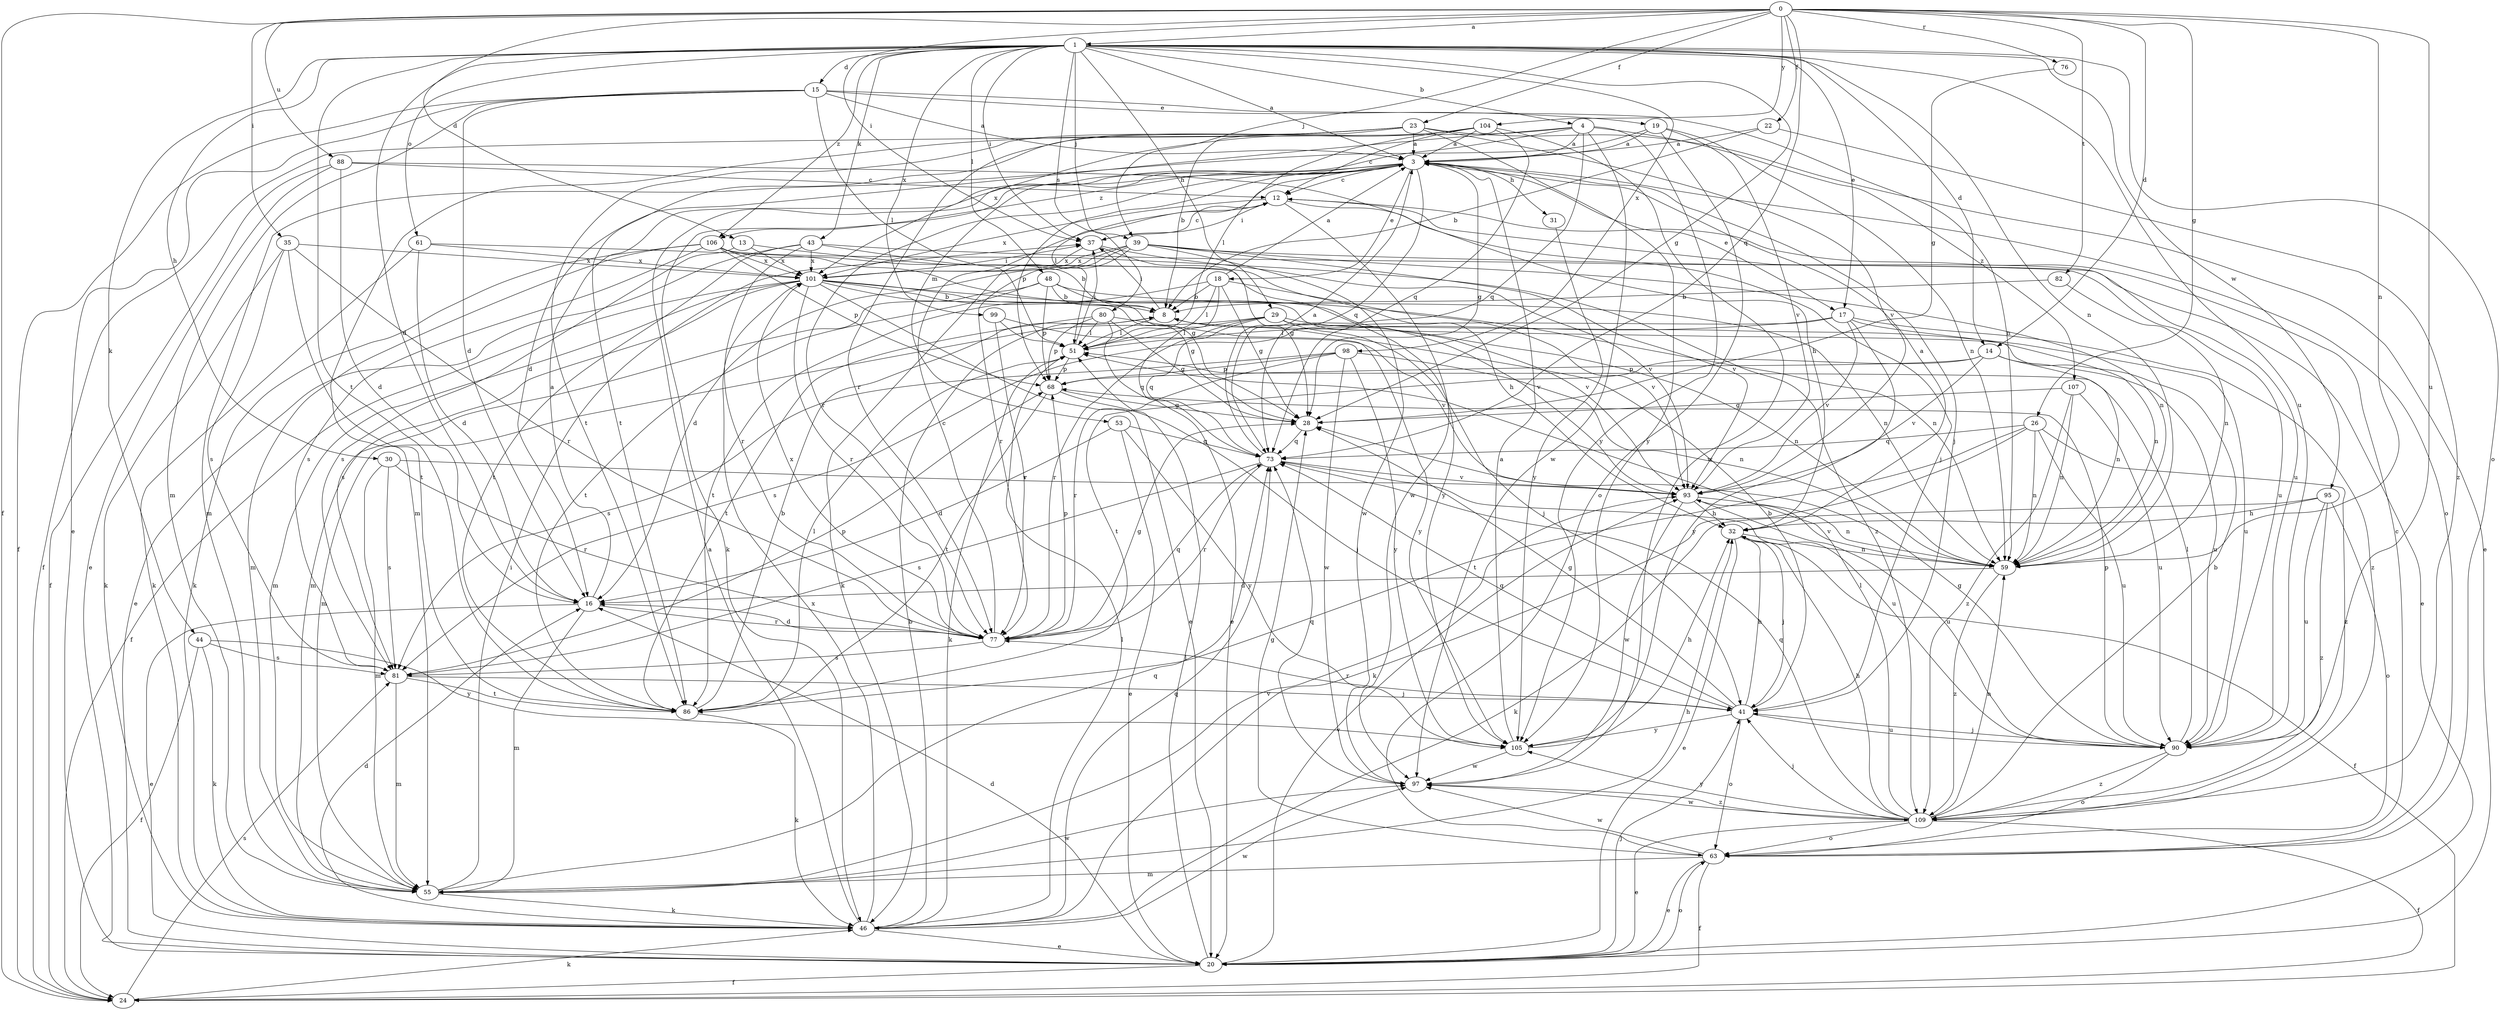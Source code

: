 strict digraph  {
0;
1;
3;
4;
8;
12;
13;
14;
15;
16;
17;
18;
19;
20;
22;
23;
24;
26;
28;
29;
30;
31;
32;
35;
37;
39;
41;
43;
44;
46;
48;
51;
53;
55;
59;
61;
63;
68;
73;
76;
77;
80;
81;
82;
86;
88;
90;
93;
95;
97;
98;
99;
101;
104;
105;
106;
107;
109;
0 -> 1  [label=a];
0 -> 13  [label=d];
0 -> 14  [label=d];
0 -> 22  [label=f];
0 -> 23  [label=f];
0 -> 24  [label=f];
0 -> 26  [label=g];
0 -> 35  [label=i];
0 -> 37  [label=i];
0 -> 39  [label=j];
0 -> 59  [label=n];
0 -> 73  [label=q];
0 -> 76  [label=r];
0 -> 82  [label=t];
0 -> 88  [label=u];
0 -> 90  [label=u];
0 -> 104  [label=y];
1 -> 3  [label=a];
1 -> 4  [label=b];
1 -> 14  [label=d];
1 -> 15  [label=d];
1 -> 16  [label=d];
1 -> 17  [label=e];
1 -> 28  [label=g];
1 -> 29  [label=h];
1 -> 30  [label=h];
1 -> 37  [label=i];
1 -> 39  [label=j];
1 -> 43  [label=k];
1 -> 44  [label=k];
1 -> 48  [label=l];
1 -> 59  [label=n];
1 -> 61  [label=o];
1 -> 63  [label=o];
1 -> 80  [label=s];
1 -> 86  [label=t];
1 -> 90  [label=u];
1 -> 95  [label=w];
1 -> 98  [label=x];
1 -> 99  [label=x];
1 -> 106  [label=z];
3 -> 12  [label=c];
3 -> 17  [label=e];
3 -> 18  [label=e];
3 -> 28  [label=g];
3 -> 31  [label=h];
3 -> 41  [label=j];
3 -> 46  [label=k];
3 -> 51  [label=l];
3 -> 63  [label=o];
3 -> 68  [label=p];
3 -> 73  [label=q];
3 -> 77  [label=r];
3 -> 106  [label=z];
4 -> 3  [label=a];
4 -> 16  [label=d];
4 -> 24  [label=f];
4 -> 53  [label=m];
4 -> 73  [label=q];
4 -> 97  [label=w];
4 -> 105  [label=y];
4 -> 107  [label=z];
8 -> 37  [label=i];
8 -> 51  [label=l];
12 -> 37  [label=i];
12 -> 41  [label=j];
12 -> 90  [label=u];
12 -> 97  [label=w];
12 -> 101  [label=x];
13 -> 8  [label=b];
13 -> 81  [label=s];
13 -> 101  [label=x];
14 -> 59  [label=n];
14 -> 68  [label=p];
14 -> 86  [label=t];
14 -> 90  [label=u];
14 -> 93  [label=v];
15 -> 3  [label=a];
15 -> 16  [label=d];
15 -> 19  [label=e];
15 -> 20  [label=e];
15 -> 24  [label=f];
15 -> 51  [label=l];
15 -> 55  [label=m];
15 -> 59  [label=n];
16 -> 3  [label=a];
16 -> 20  [label=e];
16 -> 55  [label=m];
16 -> 77  [label=r];
17 -> 51  [label=l];
17 -> 59  [label=n];
17 -> 81  [label=s];
17 -> 93  [label=v];
17 -> 105  [label=y];
17 -> 109  [label=z];
18 -> 3  [label=a];
18 -> 8  [label=b];
18 -> 20  [label=e];
18 -> 28  [label=g];
18 -> 51  [label=l];
18 -> 86  [label=t];
18 -> 93  [label=v];
19 -> 3  [label=a];
19 -> 55  [label=m];
19 -> 59  [label=n];
19 -> 63  [label=o];
19 -> 93  [label=v];
20 -> 16  [label=d];
20 -> 24  [label=f];
20 -> 41  [label=j];
20 -> 51  [label=l];
20 -> 63  [label=o];
20 -> 93  [label=v];
22 -> 3  [label=a];
22 -> 8  [label=b];
22 -> 109  [label=z];
23 -> 3  [label=a];
23 -> 8  [label=b];
23 -> 20  [label=e];
23 -> 55  [label=m];
23 -> 77  [label=r];
23 -> 86  [label=t];
23 -> 93  [label=v];
23 -> 105  [label=y];
24 -> 46  [label=k];
24 -> 81  [label=s];
26 -> 46  [label=k];
26 -> 59  [label=n];
26 -> 73  [label=q];
26 -> 86  [label=t];
26 -> 90  [label=u];
26 -> 109  [label=z];
28 -> 73  [label=q];
29 -> 41  [label=j];
29 -> 51  [label=l];
29 -> 55  [label=m];
29 -> 59  [label=n];
29 -> 73  [label=q];
29 -> 77  [label=r];
29 -> 90  [label=u];
30 -> 55  [label=m];
30 -> 77  [label=r];
30 -> 81  [label=s];
30 -> 93  [label=v];
31 -> 105  [label=y];
32 -> 3  [label=a];
32 -> 20  [label=e];
32 -> 24  [label=f];
32 -> 41  [label=j];
32 -> 59  [label=n];
35 -> 46  [label=k];
35 -> 77  [label=r];
35 -> 81  [label=s];
35 -> 86  [label=t];
35 -> 101  [label=x];
37 -> 12  [label=c];
37 -> 28  [label=g];
37 -> 93  [label=v];
37 -> 101  [label=x];
39 -> 16  [label=d];
39 -> 20  [label=e];
39 -> 46  [label=k];
39 -> 59  [label=n];
39 -> 77  [label=r];
39 -> 93  [label=v];
39 -> 97  [label=w];
39 -> 101  [label=x];
41 -> 8  [label=b];
41 -> 28  [label=g];
41 -> 32  [label=h];
41 -> 63  [label=o];
41 -> 73  [label=q];
41 -> 77  [label=r];
41 -> 90  [label=u];
41 -> 105  [label=y];
43 -> 20  [label=e];
43 -> 32  [label=h];
43 -> 77  [label=r];
43 -> 86  [label=t];
43 -> 90  [label=u];
43 -> 101  [label=x];
44 -> 24  [label=f];
44 -> 46  [label=k];
44 -> 81  [label=s];
44 -> 105  [label=y];
46 -> 3  [label=a];
46 -> 8  [label=b];
46 -> 16  [label=d];
46 -> 20  [label=e];
46 -> 51  [label=l];
46 -> 73  [label=q];
46 -> 97  [label=w];
46 -> 101  [label=x];
48 -> 8  [label=b];
48 -> 55  [label=m];
48 -> 59  [label=n];
48 -> 68  [label=p];
48 -> 86  [label=t];
48 -> 93  [label=v];
51 -> 37  [label=i];
51 -> 46  [label=k];
51 -> 68  [label=p];
53 -> 16  [label=d];
53 -> 20  [label=e];
53 -> 73  [label=q];
53 -> 105  [label=y];
55 -> 32  [label=h];
55 -> 37  [label=i];
55 -> 46  [label=k];
55 -> 73  [label=q];
55 -> 93  [label=v];
55 -> 97  [label=w];
59 -> 16  [label=d];
59 -> 93  [label=v];
59 -> 109  [label=z];
61 -> 16  [label=d];
61 -> 28  [label=g];
61 -> 46  [label=k];
61 -> 101  [label=x];
63 -> 12  [label=c];
63 -> 20  [label=e];
63 -> 24  [label=f];
63 -> 28  [label=g];
63 -> 55  [label=m];
63 -> 97  [label=w];
68 -> 28  [label=g];
68 -> 41  [label=j];
68 -> 86  [label=t];
73 -> 3  [label=a];
73 -> 77  [label=r];
73 -> 81  [label=s];
73 -> 90  [label=u];
73 -> 93  [label=v];
76 -> 28  [label=g];
77 -> 12  [label=c];
77 -> 16  [label=d];
77 -> 28  [label=g];
77 -> 68  [label=p];
77 -> 73  [label=q];
77 -> 81  [label=s];
77 -> 101  [label=x];
80 -> 28  [label=g];
80 -> 51  [label=l];
80 -> 68  [label=p];
80 -> 73  [label=q];
80 -> 86  [label=t];
80 -> 105  [label=y];
81 -> 41  [label=j];
81 -> 55  [label=m];
81 -> 68  [label=p];
81 -> 86  [label=t];
82 -> 8  [label=b];
82 -> 59  [label=n];
86 -> 8  [label=b];
86 -> 46  [label=k];
86 -> 51  [label=l];
88 -> 12  [label=c];
88 -> 16  [label=d];
88 -> 20  [label=e];
88 -> 24  [label=f];
88 -> 32  [label=h];
90 -> 28  [label=g];
90 -> 41  [label=j];
90 -> 51  [label=l];
90 -> 63  [label=o];
90 -> 68  [label=p];
90 -> 109  [label=z];
93 -> 32  [label=h];
93 -> 59  [label=n];
93 -> 90  [label=u];
93 -> 97  [label=w];
95 -> 32  [label=h];
95 -> 46  [label=k];
95 -> 63  [label=o];
95 -> 90  [label=u];
95 -> 109  [label=z];
97 -> 73  [label=q];
97 -> 109  [label=z];
98 -> 59  [label=n];
98 -> 68  [label=p];
98 -> 77  [label=r];
98 -> 81  [label=s];
98 -> 97  [label=w];
98 -> 105  [label=y];
99 -> 51  [label=l];
99 -> 77  [label=r];
99 -> 93  [label=v];
101 -> 8  [label=b];
101 -> 20  [label=e];
101 -> 24  [label=f];
101 -> 28  [label=g];
101 -> 37  [label=i];
101 -> 55  [label=m];
101 -> 59  [label=n];
101 -> 77  [label=r];
101 -> 81  [label=s];
101 -> 93  [label=v];
104 -> 3  [label=a];
104 -> 12  [label=c];
104 -> 51  [label=l];
104 -> 73  [label=q];
104 -> 86  [label=t];
104 -> 97  [label=w];
104 -> 101  [label=x];
105 -> 3  [label=a];
105 -> 32  [label=h];
105 -> 97  [label=w];
106 -> 46  [label=k];
106 -> 55  [label=m];
106 -> 68  [label=p];
106 -> 81  [label=s];
106 -> 101  [label=x];
106 -> 105  [label=y];
106 -> 109  [label=z];
107 -> 28  [label=g];
107 -> 59  [label=n];
107 -> 90  [label=u];
107 -> 109  [label=z];
109 -> 8  [label=b];
109 -> 20  [label=e];
109 -> 24  [label=f];
109 -> 32  [label=h];
109 -> 41  [label=j];
109 -> 51  [label=l];
109 -> 59  [label=n];
109 -> 63  [label=o];
109 -> 73  [label=q];
109 -> 97  [label=w];
109 -> 105  [label=y];
}
